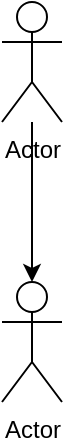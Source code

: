 <mxfile version="24.8.4">
  <diagram name="Página-1" id="U45rZ6AD4V8gKStoWT0m">
    <mxGraphModel dx="1434" dy="780" grid="1" gridSize="10" guides="1" tooltips="1" connect="1" arrows="1" fold="1" page="1" pageScale="1" pageWidth="827" pageHeight="1169" math="0" shadow="0">
      <root>
        <mxCell id="0" />
        <mxCell id="1" parent="0" />
        <mxCell id="e71E95kGzxgxw290Lonf-3" value="" style="edgeStyle=orthogonalEdgeStyle;rounded=0;orthogonalLoop=1;jettySize=auto;html=1;" edge="1" parent="1" source="e71E95kGzxgxw290Lonf-1" target="e71E95kGzxgxw290Lonf-2">
          <mxGeometry relative="1" as="geometry" />
        </mxCell>
        <mxCell id="e71E95kGzxgxw290Lonf-1" value="Actor" style="shape=umlActor;verticalLabelPosition=bottom;verticalAlign=top;html=1;outlineConnect=0;" vertex="1" parent="1">
          <mxGeometry x="90" y="120" width="30" height="60" as="geometry" />
        </mxCell>
        <mxCell id="e71E95kGzxgxw290Lonf-2" value="Actor" style="shape=umlActor;verticalLabelPosition=bottom;verticalAlign=top;html=1;outlineConnect=0;" vertex="1" parent="1">
          <mxGeometry x="90" y="260" width="30" height="60" as="geometry" />
        </mxCell>
      </root>
    </mxGraphModel>
  </diagram>
</mxfile>
